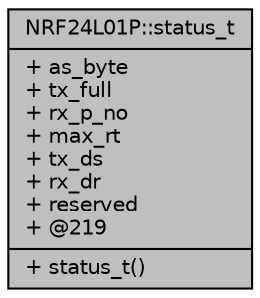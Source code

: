 digraph "NRF24L01P::status_t"
{
  edge [fontname="Helvetica",fontsize="10",labelfontname="Helvetica",labelfontsize="10"];
  node [fontname="Helvetica",fontsize="10",shape=record];
  Node1 [label="{NRF24L01P::status_t\n|+ as_byte\l+ tx_full\l+ rx_p_no\l+ max_rt\l+ tx_ds\l+ rx_dr\l+ reserved\l+ @219\l|+ status_t()\l}",height=0.2,width=0.4,color="black", fillcolor="grey75", style="filled", fontcolor="black"];
}
